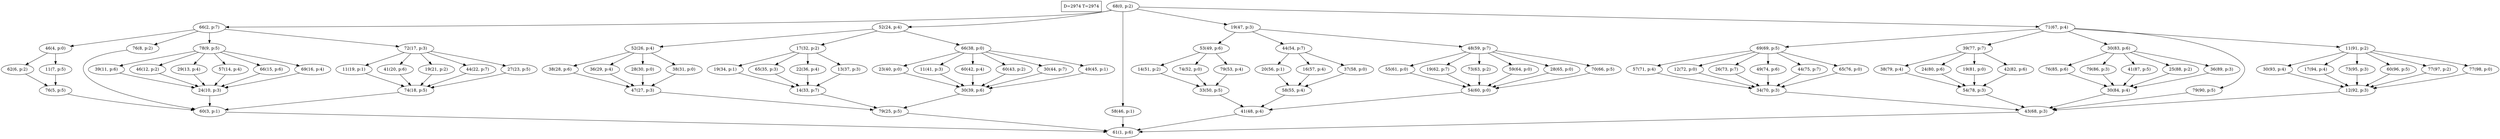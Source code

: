 digraph Task {
i [shape=box, label="D=2974 T=2974"]; 
0 [label="68(0, p:2)"];
1 [label="61(1, p:6)"];
2 [label="66(2, p:7)"];
3 [label="60(3, p:1)"];
4 [label="46(4, p:0)"];
5 [label="76(5, p:5)"];
6 [label="62(6, p:2)"];
7 [label="11(7, p:5)"];
8 [label="76(8, p:2)"];
9 [label="78(9, p:5)"];
10 [label="24(10, p:3)"];
11 [label="39(11, p:6)"];
12 [label="46(12, p:2)"];
13 [label="29(13, p:4)"];
14 [label="57(14, p:4)"];
15 [label="66(15, p:6)"];
16 [label="69(16, p:4)"];
17 [label="72(17, p:3)"];
18 [label="74(18, p:5)"];
19 [label="11(19, p:1)"];
20 [label="41(20, p:6)"];
21 [label="19(21, p:2)"];
22 [label="44(22, p:7)"];
23 [label="27(23, p:5)"];
24 [label="52(24, p:4)"];
25 [label="79(25, p:5)"];
26 [label="52(26, p:4)"];
27 [label="47(27, p:3)"];
28 [label="38(28, p:6)"];
29 [label="36(29, p:4)"];
30 [label="28(30, p:0)"];
31 [label="38(31, p:0)"];
32 [label="17(32, p:2)"];
33 [label="14(33, p:7)"];
34 [label="19(34, p:1)"];
35 [label="65(35, p:3)"];
36 [label="22(36, p:4)"];
37 [label="13(37, p:3)"];
38 [label="66(38, p:0)"];
39 [label="30(39, p:6)"];
40 [label="23(40, p:0)"];
41 [label="11(41, p:3)"];
42 [label="60(42, p:4)"];
43 [label="60(43, p:2)"];
44 [label="30(44, p:7)"];
45 [label="49(45, p:1)"];
46 [label="58(46, p:1)"];
47 [label="19(47, p:3)"];
48 [label="41(48, p:4)"];
49 [label="53(49, p:6)"];
50 [label="33(50, p:5)"];
51 [label="14(51, p:2)"];
52 [label="74(52, p:0)"];
53 [label="79(53, p:4)"];
54 [label="44(54, p:7)"];
55 [label="58(55, p:4)"];
56 [label="20(56, p:1)"];
57 [label="16(57, p:4)"];
58 [label="37(58, p:0)"];
59 [label="48(59, p:7)"];
60 [label="54(60, p:0)"];
61 [label="55(61, p:0)"];
62 [label="19(62, p:7)"];
63 [label="73(63, p:2)"];
64 [label="59(64, p:0)"];
65 [label="28(65, p:0)"];
66 [label="70(66, p:5)"];
67 [label="71(67, p:4)"];
68 [label="43(68, p:3)"];
69 [label="69(69, p:5)"];
70 [label="34(70, p:3)"];
71 [label="57(71, p:4)"];
72 [label="12(72, p:0)"];
73 [label="26(73, p:7)"];
74 [label="49(74, p:6)"];
75 [label="44(75, p:7)"];
76 [label="65(76, p:0)"];
77 [label="39(77, p:7)"];
78 [label="54(78, p:3)"];
79 [label="38(79, p:4)"];
80 [label="24(80, p:6)"];
81 [label="19(81, p:0)"];
82 [label="42(82, p:6)"];
83 [label="30(83, p:6)"];
84 [label="30(84, p:4)"];
85 [label="76(85, p:6)"];
86 [label="79(86, p:3)"];
87 [label="41(87, p:5)"];
88 [label="25(88, p:2)"];
89 [label="36(89, p:3)"];
90 [label="79(90, p:5)"];
91 [label="11(91, p:2)"];
92 [label="12(92, p:3)"];
93 [label="30(93, p:4)"];
94 [label="17(94, p:4)"];
95 [label="73(95, p:3)"];
96 [label="60(96, p:5)"];
97 [label="77(97, p:2)"];
98 [label="77(98, p:0)"];
0 -> 2;
0 -> 24;
0 -> 46;
0 -> 47;
0 -> 67;
2 -> 4;
2 -> 8;
2 -> 9;
2 -> 17;
3 -> 1;
4 -> 6;
4 -> 7;
5 -> 3;
6 -> 5;
7 -> 5;
8 -> 3;
9 -> 11;
9 -> 12;
9 -> 13;
9 -> 14;
9 -> 15;
9 -> 16;
10 -> 3;
11 -> 10;
12 -> 10;
13 -> 10;
14 -> 10;
15 -> 10;
16 -> 10;
17 -> 19;
17 -> 20;
17 -> 21;
17 -> 22;
17 -> 23;
18 -> 3;
19 -> 18;
20 -> 18;
21 -> 18;
22 -> 18;
23 -> 18;
24 -> 26;
24 -> 32;
24 -> 38;
25 -> 1;
26 -> 28;
26 -> 29;
26 -> 30;
26 -> 31;
27 -> 25;
28 -> 27;
29 -> 27;
30 -> 27;
31 -> 27;
32 -> 34;
32 -> 35;
32 -> 36;
32 -> 37;
33 -> 25;
34 -> 33;
35 -> 33;
36 -> 33;
37 -> 33;
38 -> 40;
38 -> 41;
38 -> 42;
38 -> 43;
38 -> 44;
38 -> 45;
39 -> 25;
40 -> 39;
41 -> 39;
42 -> 39;
43 -> 39;
44 -> 39;
45 -> 39;
46 -> 1;
47 -> 49;
47 -> 54;
47 -> 59;
48 -> 1;
49 -> 51;
49 -> 52;
49 -> 53;
50 -> 48;
51 -> 50;
52 -> 50;
53 -> 50;
54 -> 56;
54 -> 57;
54 -> 58;
55 -> 48;
56 -> 55;
57 -> 55;
58 -> 55;
59 -> 61;
59 -> 62;
59 -> 63;
59 -> 64;
59 -> 65;
59 -> 66;
60 -> 48;
61 -> 60;
62 -> 60;
63 -> 60;
64 -> 60;
65 -> 60;
66 -> 60;
67 -> 69;
67 -> 77;
67 -> 83;
67 -> 90;
67 -> 91;
68 -> 1;
69 -> 71;
69 -> 72;
69 -> 73;
69 -> 74;
69 -> 75;
69 -> 76;
70 -> 68;
71 -> 70;
72 -> 70;
73 -> 70;
74 -> 70;
75 -> 70;
76 -> 70;
77 -> 79;
77 -> 80;
77 -> 81;
77 -> 82;
78 -> 68;
79 -> 78;
80 -> 78;
81 -> 78;
82 -> 78;
83 -> 85;
83 -> 86;
83 -> 87;
83 -> 88;
83 -> 89;
84 -> 68;
85 -> 84;
86 -> 84;
87 -> 84;
88 -> 84;
89 -> 84;
90 -> 68;
91 -> 93;
91 -> 94;
91 -> 95;
91 -> 96;
91 -> 97;
91 -> 98;
92 -> 68;
93 -> 92;
94 -> 92;
95 -> 92;
96 -> 92;
97 -> 92;
98 -> 92;
}